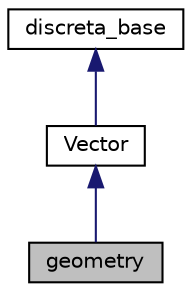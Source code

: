 digraph "geometry"
{
  edge [fontname="Helvetica",fontsize="10",labelfontname="Helvetica",labelfontsize="10"];
  node [fontname="Helvetica",fontsize="10",shape=record];
  Node0 [label="geometry",height=0.2,width=0.4,color="black", fillcolor="grey75", style="filled", fontcolor="black"];
  Node1 -> Node0 [dir="back",color="midnightblue",fontsize="10",style="solid",fontname="Helvetica"];
  Node1 [label="Vector",height=0.2,width=0.4,color="black", fillcolor="white", style="filled",URL="$d5/db2/class_vector.html"];
  Node2 -> Node1 [dir="back",color="midnightblue",fontsize="10",style="solid",fontname="Helvetica"];
  Node2 [label="discreta_base",height=0.2,width=0.4,color="black", fillcolor="white", style="filled",URL="$d7/d71/classdiscreta__base.html"];
}
